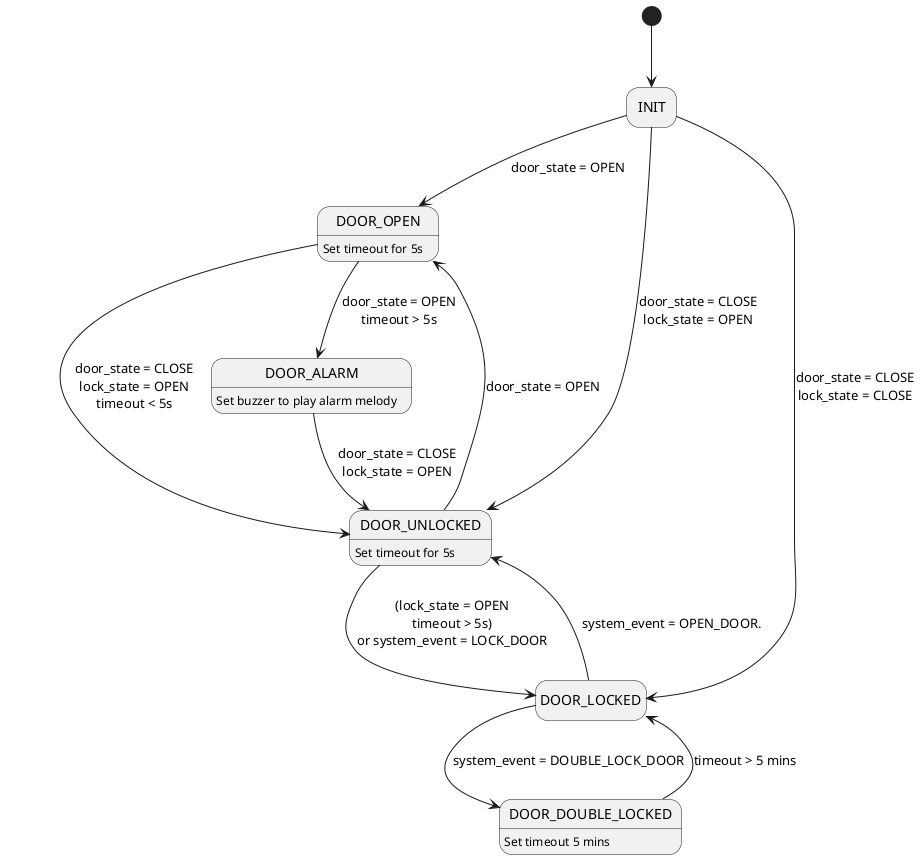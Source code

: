@startuml
hide empty description

[*] --> INIT
INIT --> DOOR_OPEN : door_state = OPEN
INIT --> DOOR_UNLOCKED : door_state = CLOSE\nlock_state = OPEN
INIT --> DOOR_LOCKED : door_state = CLOSE\nlock_state = CLOSE
DOOR_OPEN : Set timeout for 5s
DOOR_OPEN --> DOOR_ALARM : door_state = OPEN\ntimeout > 5s
DOOR_ALARM : Set buzzer to play alarm melody
DOOR_ALARM --> DOOR_UNLOCKED : door_state = CLOSE\nlock_state = OPEN
DOOR_OPEN --> DOOR_UNLOCKED : door_state = CLOSE\nlock_state = OPEN\ntimeout < 5s

DOOR_UNLOCKED : Set timeout for 5s
DOOR_UNLOCKED --> DOOR_OPEN : door_state = OPEN
DOOR_UNLOCKED --> DOOR_LOCKED : (lock_state = OPEN\ntimeout > 5s)\nor system_event = LOCK_DOOR
DOOR_LOCKED --> DOOR_UNLOCKED : system_event = OPEN_DOOR.
DOOR_LOCKED --> DOOR_DOUBLE_LOCKED : system_event = DOUBLE_LOCK_DOOR
DOOR_DOUBLE_LOCKED : Set timeout 5 mins
DOOR_DOUBLE_LOCKED --> DOOR_LOCKED : timeout > 5 mins


@enduml